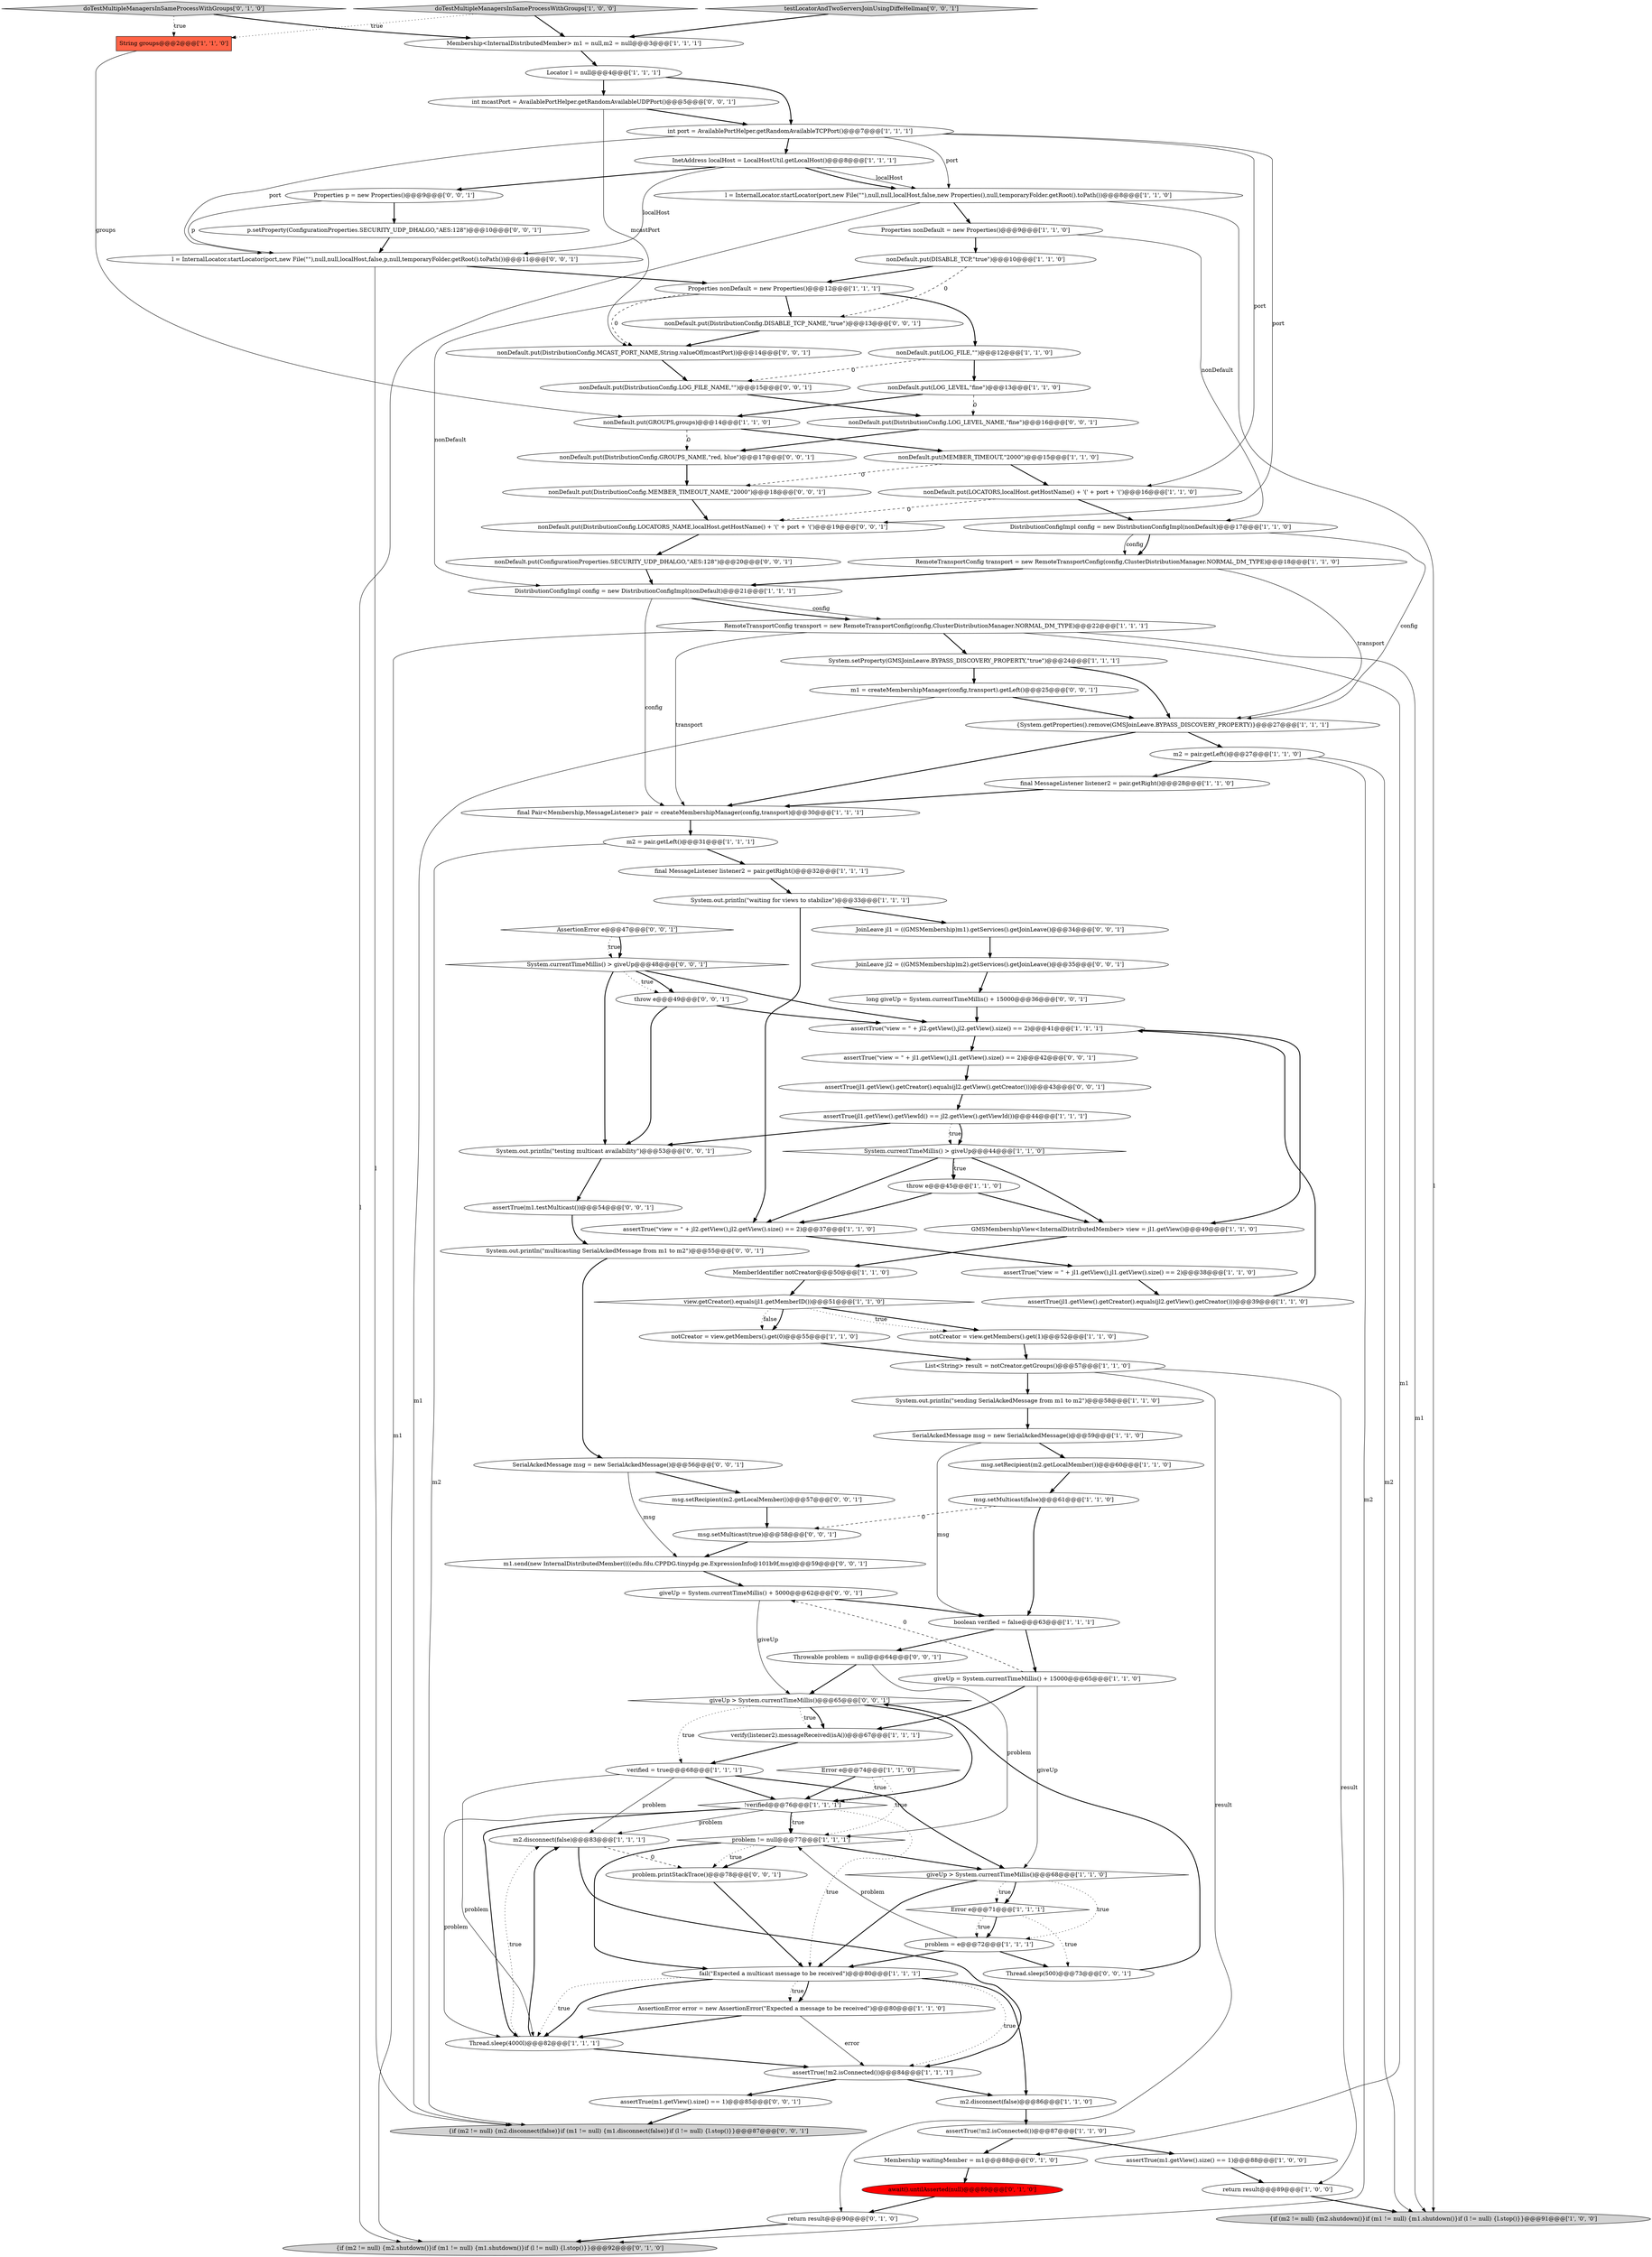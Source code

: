 digraph {
67 [style = filled, label = "await().untilAsserted(null)@@@89@@@['0', '1', '0']", fillcolor = red, shape = ellipse image = "AAA1AAABBB2BBB"];
68 [style = filled, label = "Membership waitingMember = m1@@@88@@@['0', '1', '0']", fillcolor = white, shape = ellipse image = "AAA0AAABBB2BBB"];
21 [style = filled, label = "assertTrue(!m2.isConnected())@@@87@@@['1', '1', '0']", fillcolor = white, shape = ellipse image = "AAA0AAABBB1BBB"];
34 [style = filled, label = "throw e@@@45@@@['1', '1', '0']", fillcolor = white, shape = ellipse image = "AAA0AAABBB1BBB"];
30 [style = filled, label = "System.out.println(\"sending SerialAckedMessage from m1 to m2\")@@@58@@@['1', '1', '0']", fillcolor = white, shape = ellipse image = "AAA0AAABBB1BBB"];
8 [style = filled, label = "final MessageListener listener2 = pair.getRight()@@@28@@@['1', '1', '0']", fillcolor = white, shape = ellipse image = "AAA0AAABBB1BBB"];
84 [style = filled, label = "System.out.println(\"testing multicast availability\")@@@53@@@['0', '0', '1']", fillcolor = white, shape = ellipse image = "AAA0AAABBB3BBB"];
98 [style = filled, label = "{if (m2 != null) {m2.disconnect(false)}if (m1 != null) {m1.disconnect(false)}if (l != null) {l.stop()}}@@@87@@@['0', '0', '1']", fillcolor = lightgray, shape = ellipse image = "AAA0AAABBB3BBB"];
99 [style = filled, label = "JoinLeave jl2 = ((GMSMembership)m2).getServices().getJoinLeave()@@@35@@@['0', '0', '1']", fillcolor = white, shape = ellipse image = "AAA0AAABBB3BBB"];
2 [style = filled, label = "int port = AvailablePortHelper.getRandomAvailableTCPPort()@@@7@@@['1', '1', '1']", fillcolor = white, shape = ellipse image = "AAA0AAABBB1BBB"];
95 [style = filled, label = "AssertionError e@@@47@@@['0', '0', '1']", fillcolor = white, shape = diamond image = "AAA0AAABBB3BBB"];
66 [style = filled, label = "{if (m2 != null) {m2.shutdown()}if (m1 != null) {m1.shutdown()}if (l != null) {l.stop()}}@@@92@@@['0', '1', '0']", fillcolor = lightgray, shape = ellipse image = "AAA0AAABBB2BBB"];
69 [style = filled, label = "SerialAckedMessage msg = new SerialAckedMessage()@@@56@@@['0', '0', '1']", fillcolor = white, shape = ellipse image = "AAA0AAABBB3BBB"];
16 [style = filled, label = "DistributionConfigImpl config = new DistributionConfigImpl(nonDefault)@@@21@@@['1', '1', '1']", fillcolor = white, shape = ellipse image = "AAA0AAABBB1BBB"];
85 [style = filled, label = "giveUp > System.currentTimeMillis()@@@65@@@['0', '0', '1']", fillcolor = white, shape = diamond image = "AAA0AAABBB3BBB"];
48 [style = filled, label = "assertTrue(!m2.isConnected())@@@84@@@['1', '1', '1']", fillcolor = white, shape = ellipse image = "AAA0AAABBB1BBB"];
49 [style = filled, label = "System.currentTimeMillis() > giveUp@@@44@@@['1', '1', '0']", fillcolor = white, shape = diamond image = "AAA0AAABBB1BBB"];
6 [style = filled, label = "assertTrue(\"view = \" + jl2.getView(),jl2.getView().size() == 2)@@@41@@@['1', '1', '1']", fillcolor = white, shape = ellipse image = "AAA0AAABBB1BBB"];
62 [style = filled, label = "m2.disconnect(false)@@@83@@@['1', '1', '1']", fillcolor = white, shape = ellipse image = "AAA0AAABBB1BBB"];
77 [style = filled, label = "System.out.println(\"multicasting SerialAckedMessage from m1 to m2\")@@@55@@@['0', '0', '1']", fillcolor = white, shape = ellipse image = "AAA0AAABBB3BBB"];
37 [style = filled, label = "problem != null@@@77@@@['1', '1', '1']", fillcolor = white, shape = diamond image = "AAA0AAABBB1BBB"];
26 [style = filled, label = "{System.getProperties().remove(GMSJoinLeave.BYPASS_DISCOVERY_PROPERTY)}@@@27@@@['1', '1', '1']", fillcolor = white, shape = ellipse image = "AAA0AAABBB1BBB"];
93 [style = filled, label = "nonDefault.put(DistributionConfig.MCAST_PORT_NAME,String.valueOf(mcastPort))@@@14@@@['0', '0', '1']", fillcolor = white, shape = ellipse image = "AAA0AAABBB3BBB"];
97 [style = filled, label = "assertTrue(\"view = \" + jl1.getView(),jl1.getView().size() == 2)@@@42@@@['0', '0', '1']", fillcolor = white, shape = ellipse image = "AAA0AAABBB3BBB"];
18 [style = filled, label = "nonDefault.put(GROUPS,groups)@@@14@@@['1', '1', '0']", fillcolor = white, shape = ellipse image = "AAA0AAABBB1BBB"];
80 [style = filled, label = "nonDefault.put(DistributionConfig.LOCATORS_NAME,localHost.getHostName() + '(' + port + '(')@@@19@@@['0', '0', '1']", fillcolor = white, shape = ellipse image = "AAA0AAABBB3BBB"];
81 [style = filled, label = "int mcastPort = AvailablePortHelper.getRandomAvailableUDPPort()@@@5@@@['0', '0', '1']", fillcolor = white, shape = ellipse image = "AAA0AAABBB3BBB"];
92 [style = filled, label = "throw e@@@49@@@['0', '0', '1']", fillcolor = white, shape = ellipse image = "AAA0AAABBB3BBB"];
44 [style = filled, label = "msg.setRecipient(m2.getLocalMember())@@@60@@@['1', '1', '0']", fillcolor = white, shape = ellipse image = "AAA0AAABBB1BBB"];
35 [style = filled, label = "System.out.println(\"waiting for views to stabilize\")@@@33@@@['1', '1', '1']", fillcolor = white, shape = ellipse image = "AAA0AAABBB1BBB"];
65 [style = filled, label = "return result@@@90@@@['0', '1', '0']", fillcolor = white, shape = ellipse image = "AAA0AAABBB2BBB"];
10 [style = filled, label = "m2 = pair.getLeft()@@@31@@@['1', '1', '1']", fillcolor = white, shape = ellipse image = "AAA0AAABBB1BBB"];
82 [style = filled, label = "nonDefault.put(DistributionConfig.LOG_LEVEL_NAME,\"fine\")@@@16@@@['0', '0', '1']", fillcolor = white, shape = ellipse image = "AAA0AAABBB3BBB"];
19 [style = filled, label = "nonDefault.put(LOG_FILE,\"\")@@@12@@@['1', '1', '0']", fillcolor = white, shape = ellipse image = "AAA0AAABBB1BBB"];
15 [style = filled, label = "nonDefault.put(MEMBER_TIMEOUT,\"2000\")@@@15@@@['1', '1', '0']", fillcolor = white, shape = ellipse image = "AAA0AAABBB1BBB"];
31 [style = filled, label = "l = InternalLocator.startLocator(port,new File(\"\"),null,null,localHost,false,new Properties(),null,temporaryFolder.getRoot().toPath())@@@8@@@['1', '1', '0']", fillcolor = white, shape = ellipse image = "AAA0AAABBB1BBB"];
12 [style = filled, label = "System.setProperty(GMSJoinLeave.BYPASS_DISCOVERY_PROPERTY,\"true\")@@@24@@@['1', '1', '1']", fillcolor = white, shape = ellipse image = "AAA0AAABBB1BBB"];
33 [style = filled, label = "assertTrue(\"view = \" + jl1.getView(),jl1.getView().size() == 2)@@@38@@@['1', '1', '0']", fillcolor = white, shape = ellipse image = "AAA0AAABBB1BBB"];
94 [style = filled, label = "nonDefault.put(ConfigurationProperties.SECURITY_UDP_DHALGO,\"AES:128\")@@@20@@@['0', '0', '1']", fillcolor = white, shape = ellipse image = "AAA0AAABBB3BBB"];
54 [style = filled, label = "InetAddress localHost = LocalHostUtil.getLocalHost()@@@8@@@['1', '1', '1']", fillcolor = white, shape = ellipse image = "AAA0AAABBB1BBB"];
50 [style = filled, label = "final MessageListener listener2 = pair.getRight()@@@32@@@['1', '1', '1']", fillcolor = white, shape = ellipse image = "AAA0AAABBB1BBB"];
78 [style = filled, label = "msg.setMulticast(true)@@@58@@@['0', '0', '1']", fillcolor = white, shape = ellipse image = "AAA0AAABBB3BBB"];
43 [style = filled, label = "nonDefault.put(LOCATORS,localHost.getHostName() + '(' + port + '(')@@@16@@@['1', '1', '0']", fillcolor = white, shape = ellipse image = "AAA0AAABBB1BBB"];
59 [style = filled, label = "return result@@@89@@@['1', '0', '0']", fillcolor = white, shape = ellipse image = "AAA0AAABBB1BBB"];
87 [style = filled, label = "Throwable problem = null@@@64@@@['0', '0', '1']", fillcolor = white, shape = ellipse image = "AAA0AAABBB3BBB"];
22 [style = filled, label = "Error e@@@71@@@['1', '1', '1']", fillcolor = white, shape = diamond image = "AAA0AAABBB1BBB"];
104 [style = filled, label = "problem.printStackTrace()@@@78@@@['0', '0', '1']", fillcolor = white, shape = ellipse image = "AAA0AAABBB3BBB"];
29 [style = filled, label = "assertTrue(jl1.getView().getViewId() == jl2.getView().getViewId())@@@44@@@['1', '1', '1']", fillcolor = white, shape = ellipse image = "AAA0AAABBB1BBB"];
41 [style = filled, label = "Error e@@@74@@@['1', '1', '0']", fillcolor = white, shape = diamond image = "AAA0AAABBB1BBB"];
38 [style = filled, label = "view.getCreator().equals(jl1.getMemberID())@@@51@@@['1', '1', '0']", fillcolor = white, shape = diamond image = "AAA0AAABBB1BBB"];
40 [style = filled, label = "problem = e@@@72@@@['1', '1', '1']", fillcolor = white, shape = ellipse image = "AAA0AAABBB1BBB"];
76 [style = filled, label = "assertTrue(jl1.getView().getCreator().equals(jl2.getView().getCreator()))@@@43@@@['0', '0', '1']", fillcolor = white, shape = ellipse image = "AAA0AAABBB3BBB"];
53 [style = filled, label = "boolean verified = false@@@63@@@['1', '1', '1']", fillcolor = white, shape = ellipse image = "AAA0AAABBB1BBB"];
13 [style = filled, label = "nonDefault.put(DISABLE_TCP,\"true\")@@@10@@@['1', '1', '0']", fillcolor = white, shape = ellipse image = "AAA0AAABBB1BBB"];
24 [style = filled, label = "Thread.sleep(4000l)@@@82@@@['1', '1', '1']", fillcolor = white, shape = ellipse image = "AAA0AAABBB1BBB"];
14 [style = filled, label = "!verified@@@76@@@['1', '1', '1']", fillcolor = white, shape = diamond image = "AAA0AAABBB1BBB"];
27 [style = filled, label = "assertTrue(jl1.getView().getCreator().equals(jl2.getView().getCreator()))@@@39@@@['1', '1', '0']", fillcolor = white, shape = ellipse image = "AAA0AAABBB1BBB"];
39 [style = filled, label = "notCreator = view.getMembers().get(0)@@@55@@@['1', '1', '0']", fillcolor = white, shape = ellipse image = "AAA0AAABBB1BBB"];
61 [style = filled, label = "nonDefault.put(LOG_LEVEL,\"fine\")@@@13@@@['1', '1', '0']", fillcolor = white, shape = ellipse image = "AAA0AAABBB1BBB"];
46 [style = filled, label = "fail(\"Expected a multicast message to be received\")@@@80@@@['1', '1', '1']", fillcolor = white, shape = ellipse image = "AAA0AAABBB1BBB"];
63 [style = filled, label = "m2.disconnect(false)@@@86@@@['1', '1', '0']", fillcolor = white, shape = ellipse image = "AAA0AAABBB1BBB"];
100 [style = filled, label = "nonDefault.put(DistributionConfig.GROUPS_NAME,\"red, blue\")@@@17@@@['0', '0', '1']", fillcolor = white, shape = ellipse image = "AAA0AAABBB3BBB"];
7 [style = filled, label = "Membership<InternalDistributedMember> m1 = null,m2 = null@@@3@@@['1', '1', '1']", fillcolor = white, shape = ellipse image = "AAA0AAABBB1BBB"];
86 [style = filled, label = "p.setProperty(ConfigurationProperties.SECURITY_UDP_DHALGO,\"AES:128\")@@@10@@@['0', '0', '1']", fillcolor = white, shape = ellipse image = "AAA0AAABBB3BBB"];
60 [style = filled, label = "doTestMultipleManagersInSameProcessWithGroups['1', '0', '0']", fillcolor = lightgray, shape = diamond image = "AAA0AAABBB1BBB"];
32 [style = filled, label = "String groups@@@2@@@['1', '1', '0']", fillcolor = tomato, shape = box image = "AAA0AAABBB1BBB"];
51 [style = filled, label = "notCreator = view.getMembers().get(1)@@@52@@@['1', '1', '0']", fillcolor = white, shape = ellipse image = "AAA0AAABBB1BBB"];
101 [style = filled, label = "System.currentTimeMillis() > giveUp@@@48@@@['0', '0', '1']", fillcolor = white, shape = diamond image = "AAA0AAABBB3BBB"];
74 [style = filled, label = "JoinLeave jl1 = ((GMSMembership)m1).getServices().getJoinLeave()@@@34@@@['0', '0', '1']", fillcolor = white, shape = ellipse image = "AAA0AAABBB3BBB"];
70 [style = filled, label = "Thread.sleep(500)@@@73@@@['0', '0', '1']", fillcolor = white, shape = ellipse image = "AAA0AAABBB3BBB"];
57 [style = filled, label = "giveUp > System.currentTimeMillis()@@@68@@@['1', '1', '0']", fillcolor = white, shape = diamond image = "AAA0AAABBB1BBB"];
9 [style = filled, label = "msg.setMulticast(false)@@@61@@@['1', '1', '0']", fillcolor = white, shape = ellipse image = "AAA0AAABBB1BBB"];
52 [style = filled, label = "SerialAckedMessage msg = new SerialAckedMessage()@@@59@@@['1', '1', '0']", fillcolor = white, shape = ellipse image = "AAA0AAABBB1BBB"];
90 [style = filled, label = "l = InternalLocator.startLocator(port,new File(\"\"),null,null,localHost,false,p,null,temporaryFolder.getRoot().toPath())@@@11@@@['0', '0', '1']", fillcolor = white, shape = ellipse image = "AAA0AAABBB3BBB"];
71 [style = filled, label = "testLocatorAndTwoServersJoinUsingDiffeHellman['0', '0', '1']", fillcolor = lightgray, shape = diamond image = "AAA0AAABBB3BBB"];
23 [style = filled, label = "{if (m2 != null) {m2.shutdown()}if (m1 != null) {m1.shutdown()}if (l != null) {l.stop()}}@@@91@@@['1', '0', '0']", fillcolor = lightgray, shape = ellipse image = "AAA0AAABBB1BBB"];
25 [style = filled, label = "List<String> result = notCreator.getGroups()@@@57@@@['1', '1', '0']", fillcolor = white, shape = ellipse image = "AAA0AAABBB1BBB"];
36 [style = filled, label = "Locator l = null@@@4@@@['1', '1', '1']", fillcolor = white, shape = ellipse image = "AAA0AAABBB1BBB"];
88 [style = filled, label = "m1 = createMembershipManager(config,transport).getLeft()@@@25@@@['0', '0', '1']", fillcolor = white, shape = ellipse image = "AAA0AAABBB3BBB"];
91 [style = filled, label = "nonDefault.put(DistributionConfig.DISABLE_TCP_NAME,\"true\")@@@13@@@['0', '0', '1']", fillcolor = white, shape = ellipse image = "AAA0AAABBB3BBB"];
89 [style = filled, label = "giveUp = System.currentTimeMillis() + 5000@@@62@@@['0', '0', '1']", fillcolor = white, shape = ellipse image = "AAA0AAABBB3BBB"];
4 [style = filled, label = "assertTrue(m1.getView().size() == 1)@@@88@@@['1', '0', '0']", fillcolor = white, shape = ellipse image = "AAA0AAABBB1BBB"];
42 [style = filled, label = "Properties nonDefault = new Properties()@@@9@@@['1', '1', '0']", fillcolor = white, shape = ellipse image = "AAA0AAABBB1BBB"];
3 [style = filled, label = "giveUp = System.currentTimeMillis() + 15000@@@65@@@['1', '1', '0']", fillcolor = white, shape = ellipse image = "AAA0AAABBB1BBB"];
17 [style = filled, label = "RemoteTransportConfig transport = new RemoteTransportConfig(config,ClusterDistributionManager.NORMAL_DM_TYPE)@@@22@@@['1', '1', '1']", fillcolor = white, shape = ellipse image = "AAA0AAABBB1BBB"];
79 [style = filled, label = "nonDefault.put(DistributionConfig.LOG_FILE_NAME,\"\")@@@15@@@['0', '0', '1']", fillcolor = white, shape = ellipse image = "AAA0AAABBB3BBB"];
47 [style = filled, label = "DistributionConfigImpl config = new DistributionConfigImpl(nonDefault)@@@17@@@['1', '1', '0']", fillcolor = white, shape = ellipse image = "AAA0AAABBB1BBB"];
83 [style = filled, label = "assertTrue(m1.getView().size() == 1)@@@85@@@['0', '0', '1']", fillcolor = white, shape = ellipse image = "AAA0AAABBB3BBB"];
1 [style = filled, label = "final Pair<Membership,MessageListener> pair = createMembershipManager(config,transport)@@@30@@@['1', '1', '1']", fillcolor = white, shape = ellipse image = "AAA0AAABBB1BBB"];
72 [style = filled, label = "Properties p = new Properties()@@@9@@@['0', '0', '1']", fillcolor = white, shape = ellipse image = "AAA0AAABBB3BBB"];
96 [style = filled, label = "long giveUp = System.currentTimeMillis() + 15000@@@36@@@['0', '0', '1']", fillcolor = white, shape = ellipse image = "AAA0AAABBB3BBB"];
75 [style = filled, label = "assertTrue(m1.testMulticast())@@@54@@@['0', '0', '1']", fillcolor = white, shape = ellipse image = "AAA0AAABBB3BBB"];
11 [style = filled, label = "verify(listener2).messageReceived(isA())@@@67@@@['1', '1', '1']", fillcolor = white, shape = ellipse image = "AAA0AAABBB1BBB"];
73 [style = filled, label = "nonDefault.put(DistributionConfig.MEMBER_TIMEOUT_NAME,\"2000\")@@@18@@@['0', '0', '1']", fillcolor = white, shape = ellipse image = "AAA0AAABBB3BBB"];
64 [style = filled, label = "doTestMultipleManagersInSameProcessWithGroups['0', '1', '0']", fillcolor = lightgray, shape = diamond image = "AAA0AAABBB2BBB"];
56 [style = filled, label = "verified = true@@@68@@@['1', '1', '1']", fillcolor = white, shape = ellipse image = "AAA0AAABBB1BBB"];
45 [style = filled, label = "m2 = pair.getLeft()@@@27@@@['1', '1', '0']", fillcolor = white, shape = ellipse image = "AAA0AAABBB1BBB"];
103 [style = filled, label = "msg.setRecipient(m2.getLocalMember())@@@57@@@['0', '0', '1']", fillcolor = white, shape = ellipse image = "AAA0AAABBB3BBB"];
20 [style = filled, label = "GMSMembershipView<InternalDistributedMember> view = jl1.getView()@@@49@@@['1', '1', '0']", fillcolor = white, shape = ellipse image = "AAA0AAABBB1BBB"];
28 [style = filled, label = "MemberIdentifier notCreator@@@50@@@['1', '1', '0']", fillcolor = white, shape = ellipse image = "AAA0AAABBB1BBB"];
102 [style = filled, label = "m1.send(new InternalDistributedMember((((edu.fdu.CPPDG.tinypdg.pe.ExpressionInfo@101b9f,msg)@@@59@@@['0', '0', '1']", fillcolor = white, shape = ellipse image = "AAA0AAABBB3BBB"];
58 [style = filled, label = "assertTrue(\"view = \" + jl2.getView(),jl2.getView().size() == 2)@@@37@@@['1', '1', '0']", fillcolor = white, shape = ellipse image = "AAA0AAABBB1BBB"];
0 [style = filled, label = "RemoteTransportConfig transport = new RemoteTransportConfig(config,ClusterDistributionManager.NORMAL_DM_TYPE)@@@18@@@['1', '1', '0']", fillcolor = white, shape = ellipse image = "AAA0AAABBB1BBB"];
55 [style = filled, label = "AssertionError error = new AssertionError(\"Expected a message to be received\")@@@80@@@['1', '1', '0']", fillcolor = white, shape = ellipse image = "AAA0AAABBB1BBB"];
5 [style = filled, label = "Properties nonDefault = new Properties()@@@12@@@['1', '1', '1']", fillcolor = white, shape = ellipse image = "AAA0AAABBB1BBB"];
42->47 [style = solid, label="nonDefault"];
9->53 [style = bold, label=""];
14->24 [style = bold, label=""];
31->66 [style = solid, label="l"];
52->44 [style = bold, label=""];
46->55 [style = dotted, label="true"];
3->57 [style = solid, label="giveUp"];
72->86 [style = bold, label=""];
34->20 [style = bold, label=""];
24->62 [style = dotted, label="true"];
30->52 [style = bold, label=""];
38->51 [style = bold, label=""];
25->30 [style = bold, label=""];
90->98 [style = solid, label="l"];
6->97 [style = bold, label=""];
28->38 [style = bold, label=""];
49->34 [style = dotted, label="true"];
55->48 [style = solid, label="error"];
29->49 [style = dotted, label="true"];
64->32 [style = dotted, label="true"];
13->91 [style = dashed, label="0"];
48->83 [style = bold, label=""];
46->24 [style = dotted, label="true"];
0->26 [style = solid, label="transport"];
12->88 [style = bold, label=""];
16->17 [style = solid, label="config"];
41->14 [style = dotted, label="true"];
82->100 [style = bold, label=""];
38->39 [style = bold, label=""];
85->14 [style = bold, label=""];
95->101 [style = dotted, label="true"];
72->90 [style = solid, label="p"];
43->80 [style = dashed, label="0"];
14->62 [style = solid, label="problem"];
34->58 [style = bold, label=""];
57->22 [style = dotted, label="true"];
17->66 [style = solid, label="m1"];
8->1 [style = bold, label=""];
81->2 [style = bold, label=""];
4->59 [style = bold, label=""];
81->93 [style = solid, label="mcastPort"];
73->80 [style = bold, label=""];
9->78 [style = dashed, label="0"];
56->24 [style = solid, label="problem"];
37->104 [style = bold, label=""];
36->2 [style = bold, label=""];
46->48 [style = dotted, label="true"];
38->39 [style = dotted, label="false"];
93->79 [style = bold, label=""];
97->76 [style = bold, label=""];
19->61 [style = bold, label=""];
75->77 [style = bold, label=""];
47->0 [style = bold, label=""];
104->46 [style = bold, label=""];
2->90 [style = solid, label="port"];
37->104 [style = dotted, label="true"];
57->46 [style = bold, label=""];
14->37 [style = bold, label=""];
10->50 [style = bold, label=""];
94->16 [style = bold, label=""];
101->92 [style = dotted, label="true"];
11->56 [style = bold, label=""];
2->31 [style = solid, label="port"];
49->58 [style = bold, label=""];
46->24 [style = bold, label=""];
26->1 [style = bold, label=""];
18->15 [style = bold, label=""];
85->56 [style = dotted, label="true"];
3->11 [style = bold, label=""];
5->93 [style = dashed, label="0"];
3->89 [style = dashed, label="0"];
17->1 [style = solid, label="transport"];
65->66 [style = bold, label=""];
16->17 [style = bold, label=""];
56->57 [style = bold, label=""];
85->11 [style = bold, label=""];
22->70 [style = dotted, label="true"];
33->27 [style = bold, label=""];
32->18 [style = solid, label="groups"];
100->73 [style = bold, label=""];
45->23 [style = solid, label="m2"];
89->85 [style = solid, label="giveUp"];
5->91 [style = bold, label=""];
46->63 [style = bold, label=""];
71->7 [style = bold, label=""];
74->99 [style = bold, label=""];
43->47 [style = bold, label=""];
37->46 [style = bold, label=""];
14->37 [style = dotted, label="true"];
69->102 [style = solid, label="msg"];
29->84 [style = bold, label=""];
57->40 [style = dotted, label="true"];
61->18 [style = bold, label=""];
53->87 [style = bold, label=""];
13->5 [style = bold, label=""];
62->104 [style = dashed, label="0"];
62->48 [style = bold, label=""];
51->25 [style = bold, label=""];
21->68 [style = bold, label=""];
92->84 [style = bold, label=""];
70->85 [style = bold, label=""];
39->25 [style = bold, label=""];
56->14 [style = bold, label=""];
90->5 [style = bold, label=""];
85->11 [style = dotted, label="true"];
60->32 [style = dotted, label="true"];
2->43 [style = solid, label="port"];
10->98 [style = solid, label="m2"];
21->4 [style = bold, label=""];
101->92 [style = bold, label=""];
0->16 [style = bold, label=""];
31->23 [style = solid, label="l"];
89->53 [style = bold, label=""];
87->85 [style = bold, label=""];
16->1 [style = solid, label="config"];
83->98 [style = bold, label=""];
17->68 [style = solid, label="m1"];
86->90 [style = bold, label=""];
35->74 [style = bold, label=""];
15->73 [style = dashed, label="0"];
77->69 [style = bold, label=""];
47->26 [style = solid, label="config"];
101->6 [style = bold, label=""];
29->49 [style = bold, label=""];
47->0 [style = solid, label="config"];
40->37 [style = solid, label="problem"];
79->82 [style = bold, label=""];
103->78 [style = bold, label=""];
41->37 [style = dotted, label="true"];
76->29 [style = bold, label=""];
6->20 [style = bold, label=""];
5->19 [style = bold, label=""];
31->42 [style = bold, label=""];
5->16 [style = solid, label="nonDefault"];
17->12 [style = bold, label=""];
52->53 [style = solid, label="msg"];
25->65 [style = solid, label="result"];
101->84 [style = bold, label=""];
18->100 [style = dashed, label="0"];
45->8 [style = bold, label=""];
15->43 [style = bold, label=""];
35->58 [style = bold, label=""];
88->26 [style = bold, label=""];
69->103 [style = bold, label=""];
2->54 [style = bold, label=""];
50->35 [style = bold, label=""];
63->21 [style = bold, label=""];
61->82 [style = dashed, label="0"];
44->9 [style = bold, label=""];
88->98 [style = solid, label="m1"];
49->20 [style = bold, label=""];
7->36 [style = bold, label=""];
41->14 [style = bold, label=""];
87->37 [style = solid, label="problem"];
22->40 [style = bold, label=""];
37->57 [style = bold, label=""];
46->55 [style = bold, label=""];
14->24 [style = solid, label="problem"];
92->6 [style = bold, label=""];
40->70 [style = bold, label=""];
42->13 [style = bold, label=""];
91->93 [style = bold, label=""];
68->67 [style = bold, label=""];
78->102 [style = bold, label=""];
25->59 [style = solid, label="result"];
45->66 [style = solid, label="m2"];
59->23 [style = bold, label=""];
53->3 [style = bold, label=""];
20->28 [style = bold, label=""];
99->96 [style = bold, label=""];
55->24 [style = bold, label=""];
84->75 [style = bold, label=""];
95->101 [style = bold, label=""];
54->31 [style = solid, label="localHost"];
12->26 [style = bold, label=""];
22->40 [style = dotted, label="true"];
19->79 [style = dashed, label="0"];
49->34 [style = bold, label=""];
67->65 [style = bold, label=""];
27->6 [style = bold, label=""];
54->90 [style = solid, label="localHost"];
40->46 [style = bold, label=""];
58->33 [style = bold, label=""];
102->89 [style = bold, label=""];
64->7 [style = bold, label=""];
14->46 [style = dotted, label="true"];
54->31 [style = bold, label=""];
80->94 [style = bold, label=""];
60->7 [style = bold, label=""];
96->6 [style = bold, label=""];
36->81 [style = bold, label=""];
2->80 [style = solid, label="port"];
48->63 [style = bold, label=""];
54->72 [style = bold, label=""];
26->45 [style = bold, label=""];
56->62 [style = solid, label="problem"];
24->62 [style = bold, label=""];
57->22 [style = bold, label=""];
1->10 [style = bold, label=""];
38->51 [style = dotted, label="true"];
24->48 [style = bold, label=""];
17->23 [style = solid, label="m1"];
}
